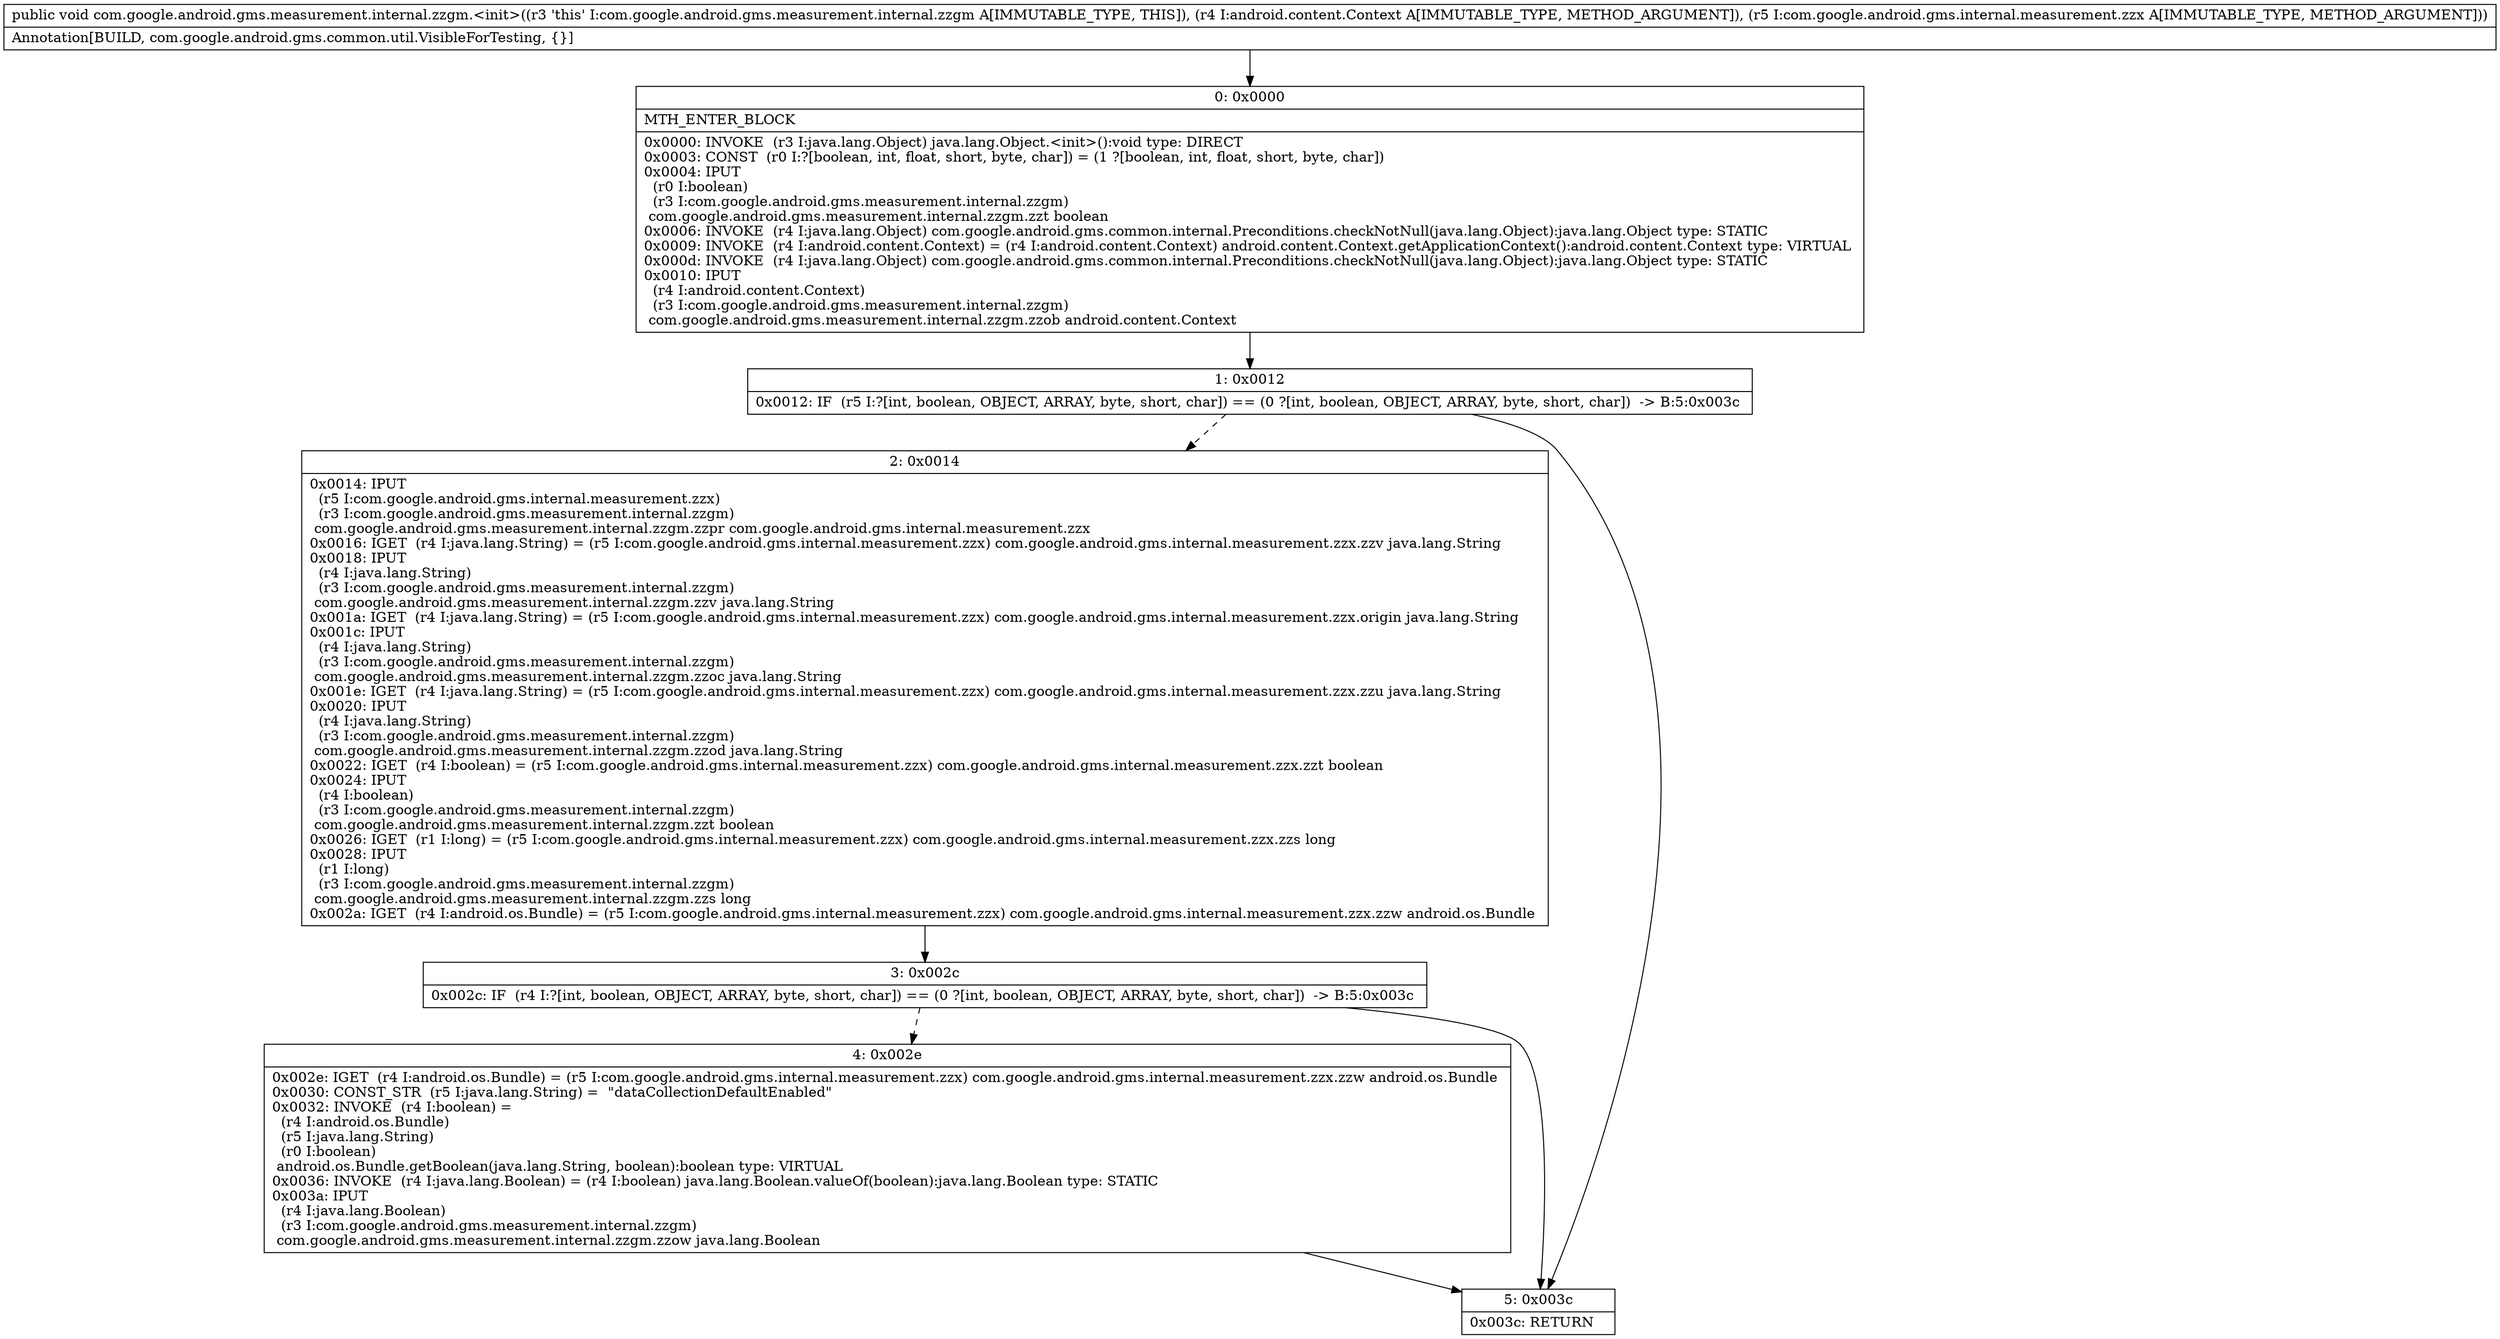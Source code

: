 digraph "CFG forcom.google.android.gms.measurement.internal.zzgm.\<init\>(Landroid\/content\/Context;Lcom\/google\/android\/gms\/internal\/measurement\/zzx;)V" {
Node_0 [shape=record,label="{0\:\ 0x0000|MTH_ENTER_BLOCK\l|0x0000: INVOKE  (r3 I:java.lang.Object) java.lang.Object.\<init\>():void type: DIRECT \l0x0003: CONST  (r0 I:?[boolean, int, float, short, byte, char]) = (1 ?[boolean, int, float, short, byte, char]) \l0x0004: IPUT  \l  (r0 I:boolean)\l  (r3 I:com.google.android.gms.measurement.internal.zzgm)\l com.google.android.gms.measurement.internal.zzgm.zzt boolean \l0x0006: INVOKE  (r4 I:java.lang.Object) com.google.android.gms.common.internal.Preconditions.checkNotNull(java.lang.Object):java.lang.Object type: STATIC \l0x0009: INVOKE  (r4 I:android.content.Context) = (r4 I:android.content.Context) android.content.Context.getApplicationContext():android.content.Context type: VIRTUAL \l0x000d: INVOKE  (r4 I:java.lang.Object) com.google.android.gms.common.internal.Preconditions.checkNotNull(java.lang.Object):java.lang.Object type: STATIC \l0x0010: IPUT  \l  (r4 I:android.content.Context)\l  (r3 I:com.google.android.gms.measurement.internal.zzgm)\l com.google.android.gms.measurement.internal.zzgm.zzob android.content.Context \l}"];
Node_1 [shape=record,label="{1\:\ 0x0012|0x0012: IF  (r5 I:?[int, boolean, OBJECT, ARRAY, byte, short, char]) == (0 ?[int, boolean, OBJECT, ARRAY, byte, short, char])  \-\> B:5:0x003c \l}"];
Node_2 [shape=record,label="{2\:\ 0x0014|0x0014: IPUT  \l  (r5 I:com.google.android.gms.internal.measurement.zzx)\l  (r3 I:com.google.android.gms.measurement.internal.zzgm)\l com.google.android.gms.measurement.internal.zzgm.zzpr com.google.android.gms.internal.measurement.zzx \l0x0016: IGET  (r4 I:java.lang.String) = (r5 I:com.google.android.gms.internal.measurement.zzx) com.google.android.gms.internal.measurement.zzx.zzv java.lang.String \l0x0018: IPUT  \l  (r4 I:java.lang.String)\l  (r3 I:com.google.android.gms.measurement.internal.zzgm)\l com.google.android.gms.measurement.internal.zzgm.zzv java.lang.String \l0x001a: IGET  (r4 I:java.lang.String) = (r5 I:com.google.android.gms.internal.measurement.zzx) com.google.android.gms.internal.measurement.zzx.origin java.lang.String \l0x001c: IPUT  \l  (r4 I:java.lang.String)\l  (r3 I:com.google.android.gms.measurement.internal.zzgm)\l com.google.android.gms.measurement.internal.zzgm.zzoc java.lang.String \l0x001e: IGET  (r4 I:java.lang.String) = (r5 I:com.google.android.gms.internal.measurement.zzx) com.google.android.gms.internal.measurement.zzx.zzu java.lang.String \l0x0020: IPUT  \l  (r4 I:java.lang.String)\l  (r3 I:com.google.android.gms.measurement.internal.zzgm)\l com.google.android.gms.measurement.internal.zzgm.zzod java.lang.String \l0x0022: IGET  (r4 I:boolean) = (r5 I:com.google.android.gms.internal.measurement.zzx) com.google.android.gms.internal.measurement.zzx.zzt boolean \l0x0024: IPUT  \l  (r4 I:boolean)\l  (r3 I:com.google.android.gms.measurement.internal.zzgm)\l com.google.android.gms.measurement.internal.zzgm.zzt boolean \l0x0026: IGET  (r1 I:long) = (r5 I:com.google.android.gms.internal.measurement.zzx) com.google.android.gms.internal.measurement.zzx.zzs long \l0x0028: IPUT  \l  (r1 I:long)\l  (r3 I:com.google.android.gms.measurement.internal.zzgm)\l com.google.android.gms.measurement.internal.zzgm.zzs long \l0x002a: IGET  (r4 I:android.os.Bundle) = (r5 I:com.google.android.gms.internal.measurement.zzx) com.google.android.gms.internal.measurement.zzx.zzw android.os.Bundle \l}"];
Node_3 [shape=record,label="{3\:\ 0x002c|0x002c: IF  (r4 I:?[int, boolean, OBJECT, ARRAY, byte, short, char]) == (0 ?[int, boolean, OBJECT, ARRAY, byte, short, char])  \-\> B:5:0x003c \l}"];
Node_4 [shape=record,label="{4\:\ 0x002e|0x002e: IGET  (r4 I:android.os.Bundle) = (r5 I:com.google.android.gms.internal.measurement.zzx) com.google.android.gms.internal.measurement.zzx.zzw android.os.Bundle \l0x0030: CONST_STR  (r5 I:java.lang.String) =  \"dataCollectionDefaultEnabled\" \l0x0032: INVOKE  (r4 I:boolean) = \l  (r4 I:android.os.Bundle)\l  (r5 I:java.lang.String)\l  (r0 I:boolean)\l android.os.Bundle.getBoolean(java.lang.String, boolean):boolean type: VIRTUAL \l0x0036: INVOKE  (r4 I:java.lang.Boolean) = (r4 I:boolean) java.lang.Boolean.valueOf(boolean):java.lang.Boolean type: STATIC \l0x003a: IPUT  \l  (r4 I:java.lang.Boolean)\l  (r3 I:com.google.android.gms.measurement.internal.zzgm)\l com.google.android.gms.measurement.internal.zzgm.zzow java.lang.Boolean \l}"];
Node_5 [shape=record,label="{5\:\ 0x003c|0x003c: RETURN   \l}"];
MethodNode[shape=record,label="{public void com.google.android.gms.measurement.internal.zzgm.\<init\>((r3 'this' I:com.google.android.gms.measurement.internal.zzgm A[IMMUTABLE_TYPE, THIS]), (r4 I:android.content.Context A[IMMUTABLE_TYPE, METHOD_ARGUMENT]), (r5 I:com.google.android.gms.internal.measurement.zzx A[IMMUTABLE_TYPE, METHOD_ARGUMENT]))  | Annotation[BUILD, com.google.android.gms.common.util.VisibleForTesting, \{\}]\l}"];
MethodNode -> Node_0;
Node_0 -> Node_1;
Node_1 -> Node_2[style=dashed];
Node_1 -> Node_5;
Node_2 -> Node_3;
Node_3 -> Node_4[style=dashed];
Node_3 -> Node_5;
Node_4 -> Node_5;
}

